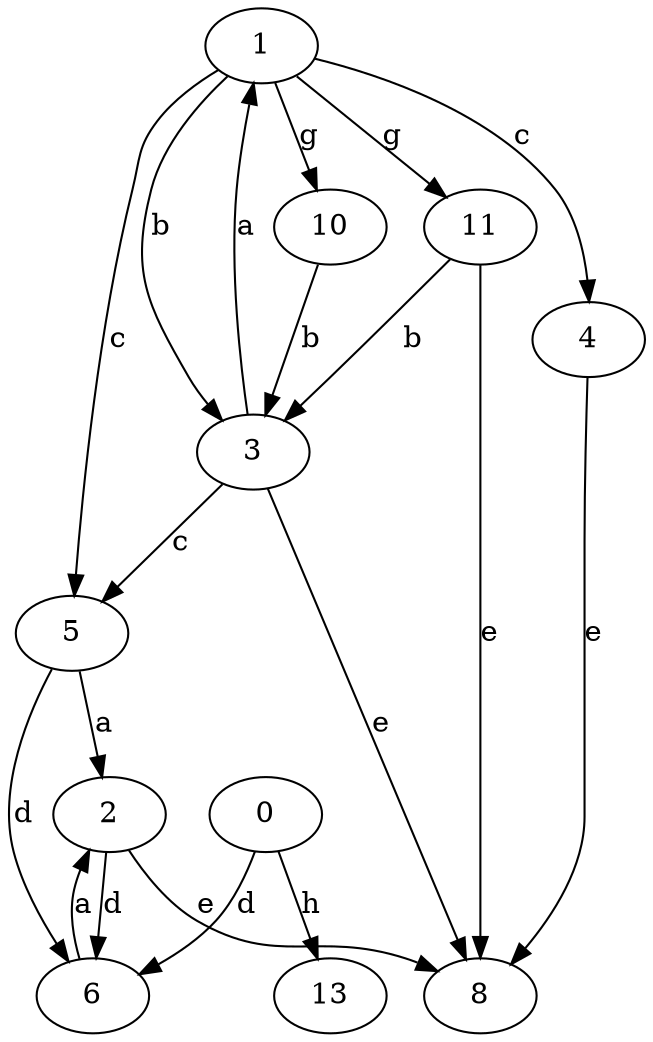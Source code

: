 strict digraph  {
1;
2;
3;
4;
5;
6;
8;
0;
10;
11;
13;
1 -> 3  [label=b];
1 -> 4  [label=c];
1 -> 5  [label=c];
1 -> 10  [label=g];
1 -> 11  [label=g];
2 -> 6  [label=d];
2 -> 8  [label=e];
3 -> 1  [label=a];
3 -> 5  [label=c];
3 -> 8  [label=e];
4 -> 8  [label=e];
5 -> 2  [label=a];
5 -> 6  [label=d];
6 -> 2  [label=a];
0 -> 6  [label=d];
0 -> 13  [label=h];
10 -> 3  [label=b];
11 -> 3  [label=b];
11 -> 8  [label=e];
}

